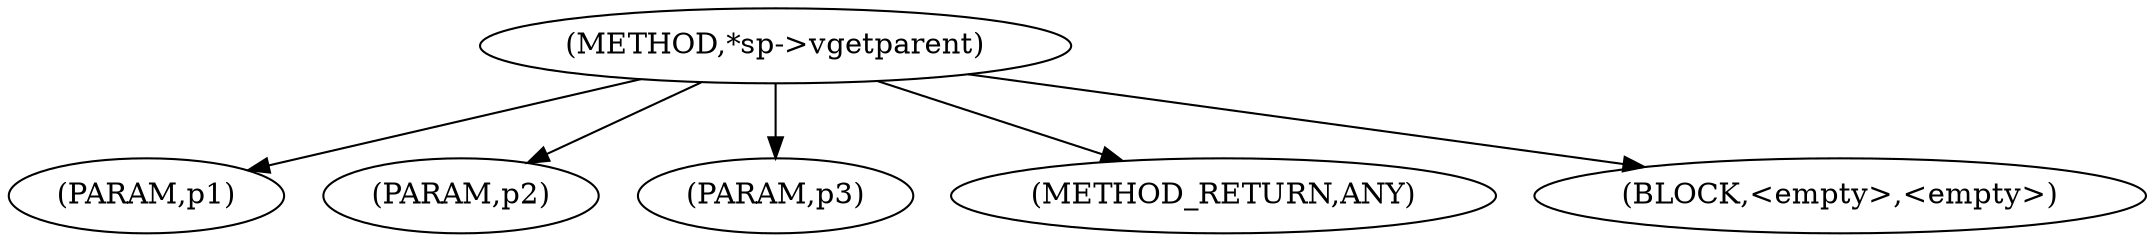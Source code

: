 digraph "*sp-&gt;vgetparent" {  
"100527" [label = <(METHOD,*sp-&gt;vgetparent)> ]
"100528" [label = <(PARAM,p1)> ]
"100529" [label = <(PARAM,p2)> ]
"100530" [label = <(PARAM,p3)> ]
"100531" [label = <(METHOD_RETURN,ANY)> ]
"100532" [label = <(BLOCK,&lt;empty&gt;,&lt;empty&gt;)> ]
  "100527" -> "100531" 
  "100527" -> "100528" 
  "100527" -> "100532" 
  "100527" -> "100529" 
  "100527" -> "100530" 
}
